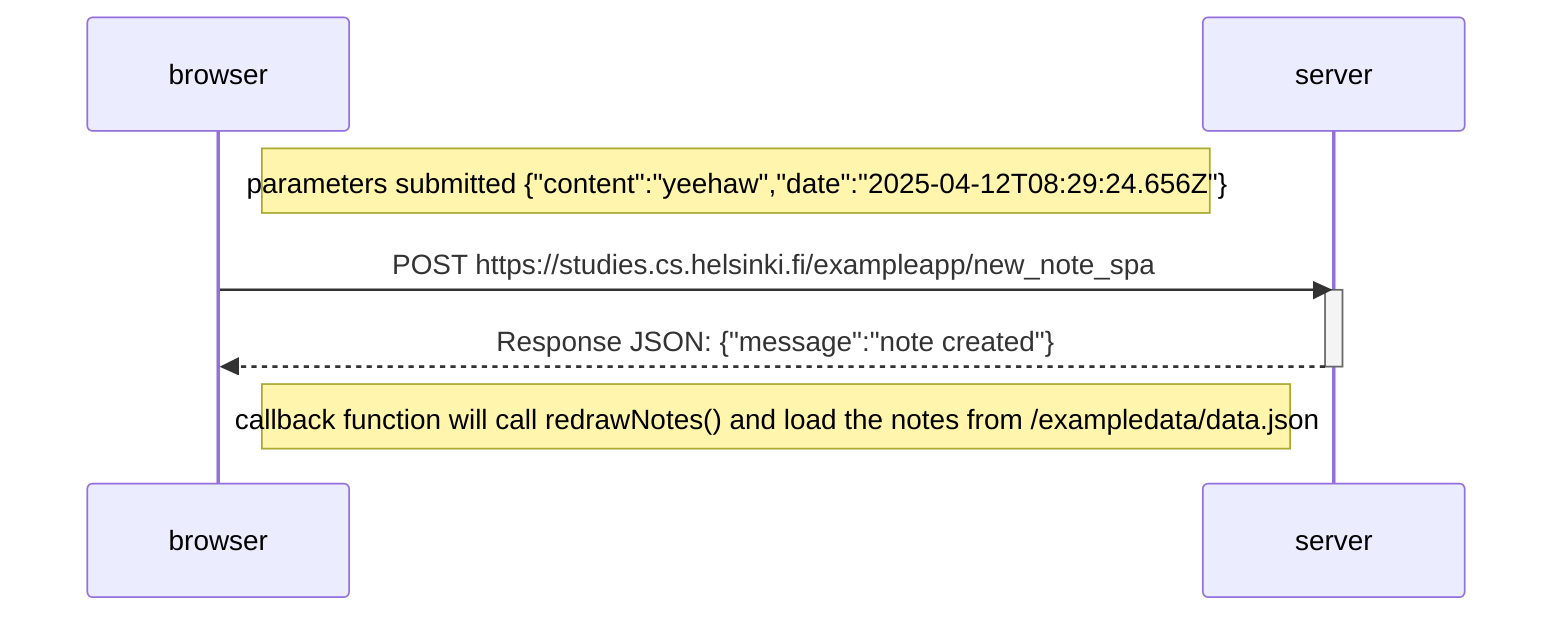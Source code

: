 sequenceDiagram

    participant browser
    participant server

    Note right of browser: parameters submitted {"content":"yeehaw","date":"2025-04-12T08:29:24.656Z"}
    browser->>server: POST https://studies.cs.helsinki.fi/exampleapp/new_note_spa 
    activate server
    server-->>browser: Response JSON: {"message":"note created"}
    deactivate server

    Note right of browser: callback function will call redrawNotes() and load the notes from /exampledata/data.json